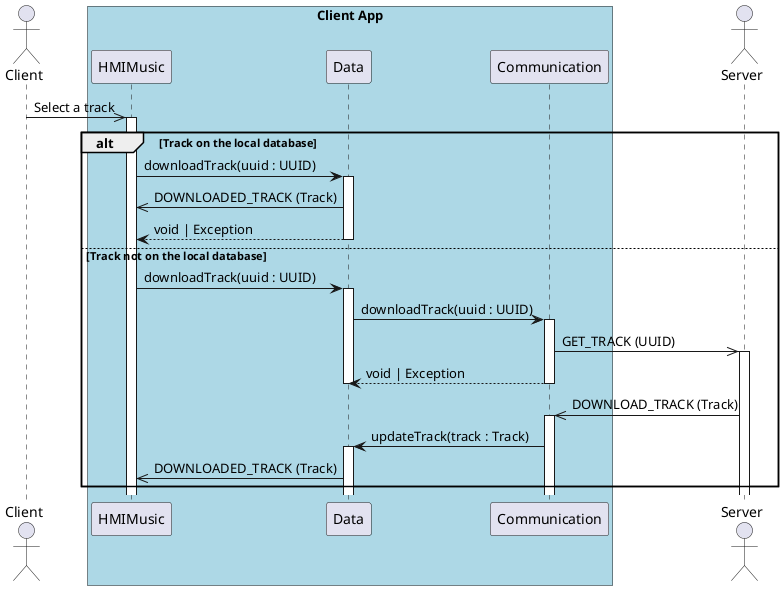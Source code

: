 @startuml 3.1 User select a track to start listening (client)
actor Client
box "Client App" #LightBlue
    participant HMIMusic
    participant Data
    participant Communication
end box

actor Server 

Client ->> HMIMusic++: Select a track


alt Track on the local database
    HMIMusic -> Data++: downloadTrack(uuid : UUID)
    Data->>HMIMusic: DOWNLOADED_TRACK (Track)
    return void | Exception

else Track not on the local database 
    HMIMusic -> Data++: downloadTrack(uuid : UUID)
    Data -> Communication++: downloadTrack(uuid : UUID)
    Communication ->> Server++: GET_TRACK (UUID)
    Communication --> Data: void | Exception
    deactivate Data
    deactivate Communication

    Server ->> Communication++: DOWNLOAD_TRACK (Track) 
    Communication -> Data++: updateTrack(track : Track)
    Data->>HMIMusic: DOWNLOADED_TRACK (Track) 
end 

@enduml



